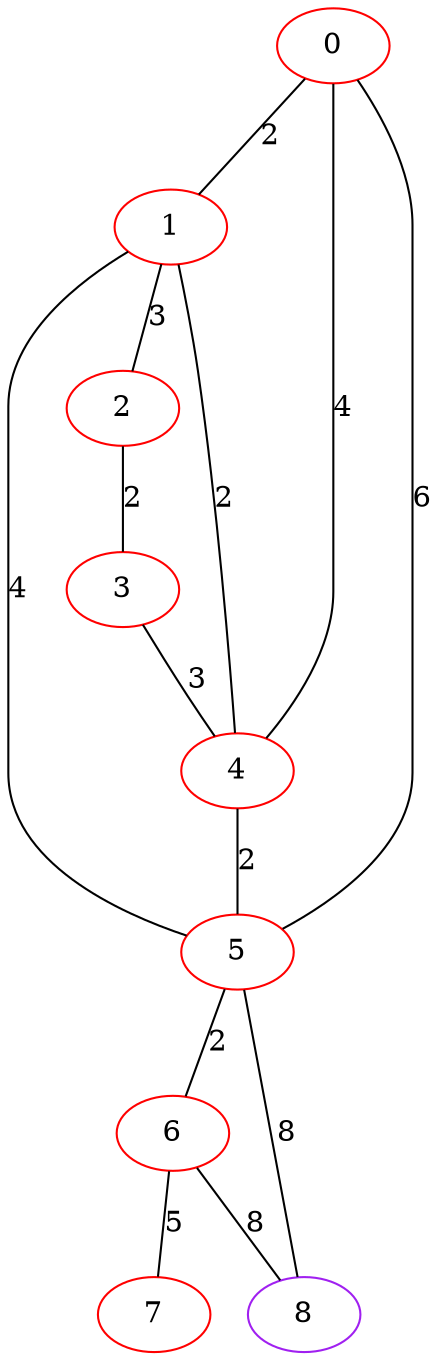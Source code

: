 graph "" {
0 [color=red, weight=1];
1 [color=red, weight=1];
2 [color=red, weight=1];
3 [color=red, weight=1];
4 [color=red, weight=1];
5 [color=red, weight=1];
6 [color=red, weight=1];
7 [color=red, weight=1];
8 [color=purple, weight=4];
0 -- 1  [key=0, label=2];
0 -- 4  [key=0, label=4];
0 -- 5  [key=0, label=6];
1 -- 2  [key=0, label=3];
1 -- 4  [key=0, label=2];
1 -- 5  [key=0, label=4];
2 -- 3  [key=0, label=2];
3 -- 4  [key=0, label=3];
4 -- 5  [key=0, label=2];
5 -- 6  [key=0, label=2];
5 -- 8  [key=0, label=8];
6 -- 8  [key=0, label=8];
6 -- 7  [key=0, label=5];
}
